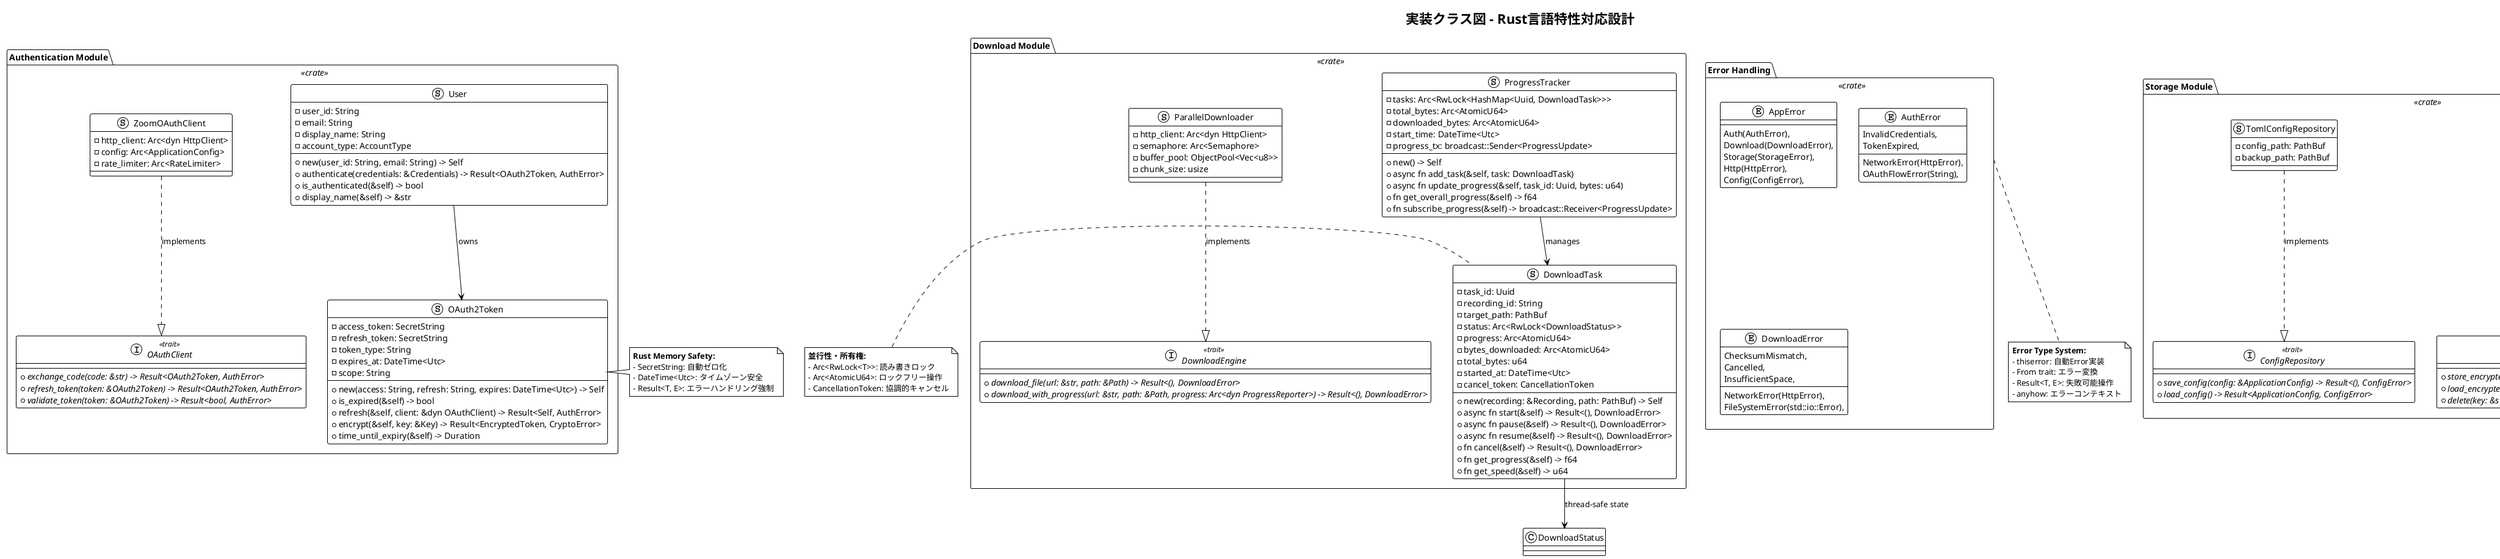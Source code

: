 @startuml RustImplementationClassDiagram
!theme plain
title 実装クラス図 - Rust言語特性対応設計

package "Authentication Module" <<crate>> {
  struct User {
    - user_id: String
    - email: String  
    - display_name: String
    - account_type: AccountType
    
    + new(user_id: String, email: String) -> Self
    + authenticate(credentials: &Credentials) -> Result<OAuth2Token, AuthError>
    + is_authenticated(&self) -> bool
    + display_name(&self) -> &str
  }
  
  struct OAuth2Token {
    - access_token: SecretString
    - refresh_token: SecretString
    - token_type: String
    - expires_at: DateTime<Utc>
    - scope: String
    
    + new(access: String, refresh: String, expires: DateTime<Utc>) -> Self
    + is_expired(&self) -> bool
    + refresh(&self, client: &dyn OAuthClient) -> Result<Self, AuthError>
    + encrypt(&self, key: &Key) -> Result<EncryptedToken, CryptoError>
    + time_until_expiry(&self) -> Duration
  }
  
  interface OAuthClient <<trait>> {
    + {abstract} exchange_code(code: &str) -> Result<OAuth2Token, AuthError>
    + {abstract} refresh_token(token: &OAuth2Token) -> Result<OAuth2Token, AuthError>
    + {abstract} validate_token(token: &OAuth2Token) -> Result<bool, AuthError>
  }
  
  struct ZoomOAuthClient {
    - http_client: Arc<dyn HttpClient>
    - config: Arc<ApplicationConfig>
    - rate_limiter: Arc<RateLimiter>
  }
}

package "Download Module" <<crate>> {
  struct DownloadTask {
    - task_id: Uuid
    - recording_id: String
    - target_path: PathBuf
    - status: Arc<RwLock<DownloadStatus>>
    - progress: Arc<AtomicU64>
    - bytes_downloaded: Arc<AtomicU64>
    - total_bytes: u64
    - started_at: DateTime<Utc>
    - cancel_token: CancellationToken
    
    + new(recording: &Recording, path: PathBuf) -> Self
    + async fn start(&self) -> Result<(), DownloadError>
    + async fn pause(&self) -> Result<(), DownloadError>
    + async fn resume(&self) -> Result<(), DownloadError>
    + fn cancel(&self) -> Result<(), DownloadError>
    + fn get_progress(&self) -> f64
    + fn get_speed(&self) -> u64
  }
  
  struct ProgressTracker {
    - tasks: Arc<RwLock<HashMap<Uuid, DownloadTask>>>
    - total_bytes: Arc<AtomicU64>
    - downloaded_bytes: Arc<AtomicU64>
    - start_time: DateTime<Utc>
    - progress_tx: broadcast::Sender<ProgressUpdate>
    
    + new() -> Self
    + async fn add_task(&self, task: DownloadTask)
    + async fn update_progress(&self, task_id: Uuid, bytes: u64)
    + fn get_overall_progress(&self) -> f64
    + fn subscribe_progress(&self) -> broadcast::Receiver<ProgressUpdate>
  }
  
  interface DownloadEngine <<trait>> {
    + {abstract} download_file(url: &str, path: &Path) -> Result<(), DownloadError>
    + {abstract} download_with_progress(url: &str, path: &Path, progress: Arc<dyn ProgressReporter>) -> Result<(), DownloadError>
  }
  
  struct ParallelDownloader {
    - http_client: Arc<dyn HttpClient>
    - semaphore: Arc<Semaphore>
    - buffer_pool: ObjectPool<Vec<u8>>
    - chunk_size: usize
  }
}

package "Storage Module" <<crate>> {
  interface SecureStorage <<trait>> {
    + {abstract} store_encrypted(key: &str, data: &[u8]) -> Result<(), StorageError>
    + {abstract} load_encrypted(key: &str) -> Result<Vec<u8>, StorageError>
    + {abstract} delete(key: &str) -> Result<(), StorageError>
  }
  
  struct AesGcmStorage {
    - key: Key
    - storage_path: PathBuf
    - cipher: Aes256Gcm
  }
  
  interface ConfigRepository <<trait>> {
    + {abstract} save_config(config: &ApplicationConfig) -> Result<(), ConfigError>
    + {abstract} load_config() -> Result<ApplicationConfig, ConfigError>
  }
  
  struct TomlConfigRepository {
    - config_path: PathBuf
    - backup_path: PathBuf
  }
}

package "HTTP Module" <<crate>> {
  interface HttpClient <<trait>> {
    + {abstract} get(url: &str) -> Result<Response, HttpError>
    + {abstract} post(url: &str, body: &[u8]) -> Result<Response, HttpError>
    + {abstract} download_stream(url: &str) -> Result<ByteStream, HttpError>
  }
  
  struct ReqwestClient {
    - client: reqwest::Client
    - rate_limiter: Arc<RateLimiter>
    - retry_config: RetryConfig
  }
  
  struct RateLimiter {
    - permits: Arc<Semaphore>
    - window: Duration
    - last_reset: Arc<Mutex<Instant>>
  }
}

package "Error Handling" <<crate>> {
  enum AppError {
    Auth(AuthError),
    Download(DownloadError),
    Storage(StorageError),
    Http(HttpError),
    Config(ConfigError),
  }
  
  enum AuthError {
    InvalidCredentials,
    TokenExpired,
    NetworkError(HttpError),
    OAuthFlowError(String),
  }
  
  enum DownloadError {
    NetworkError(HttpError),
    FileSystemError(std::io::Error),
    ChecksumMismatch,
    Cancelled,
    InsufficientSpace,
  }
}

' Rust特有の関係性
User --> OAuth2Token : "owns"
DownloadTask --> DownloadStatus : "thread-safe state"
ProgressTracker --> DownloadTask : "manages"
ZoomOAuthClient ..|> OAuthClient : "implements"
ParallelDownloader ..|> DownloadEngine : "implements"
AesGcmStorage ..|> SecureStorage : "implements"
TomlConfigRepository ..|> ConfigRepository : "implements"
ReqwestClient ..|> HttpClient : "implements"

' メモリ安全性・所有権
note right of OAuth2Token
  **Rust Memory Safety:**
  - SecretString: 自動ゼロ化
  - DateTime<Utc>: タイムゾーン安全
  - Result<T, E>: エラーハンドリング強制
end note

note left of DownloadTask
  **並行性・所有権:**
  - Arc<RwLock<T>>: 読み書きロック
  - Arc<AtomicU64>: ロックフリー操作
  - CancellationToken: 協調的キャンセル
end note

note bottom of "Error Handling"
  **Error Type System:**
  - thiserror: 自動Error実装
  - From trait: エラー変換
  - Result<T, E>: 失敗可能操作
  - anyhow: エラーコンテキスト
end note

@enduml